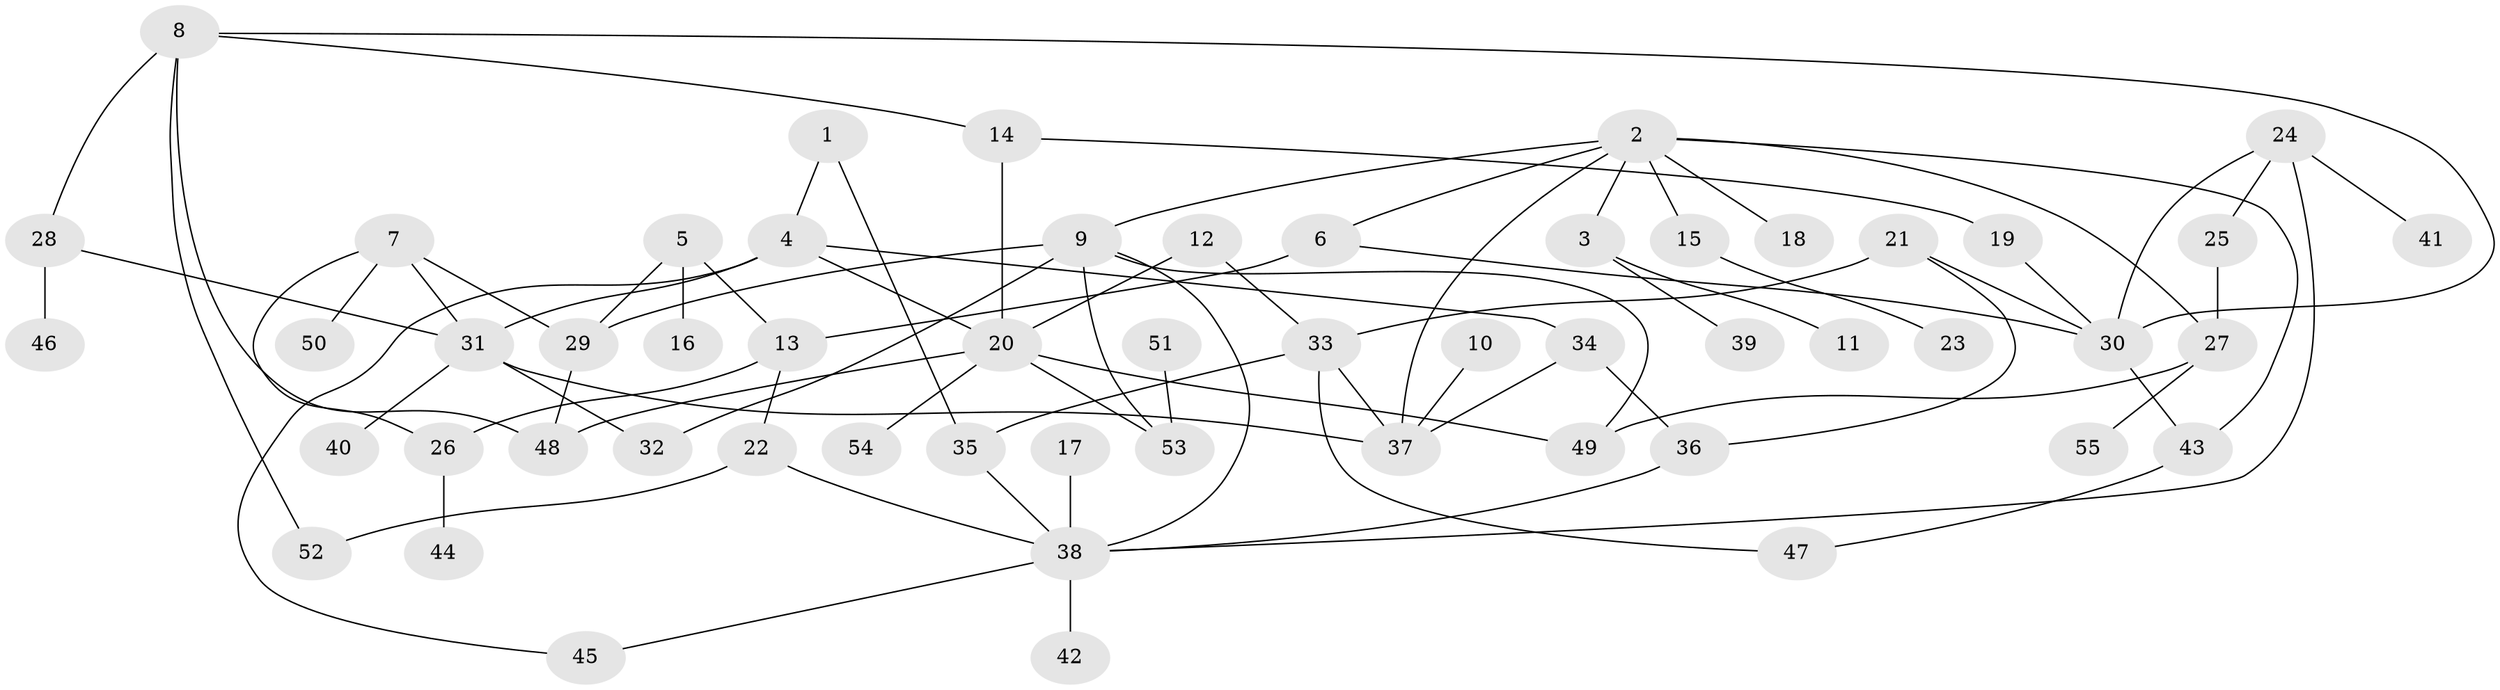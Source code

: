 // original degree distribution, {2: 0.2727272727272727, 9: 0.00909090909090909, 7: 0.01818181818181818, 4: 0.10909090909090909, 3: 0.24545454545454545, 5: 0.02727272727272727, 1: 0.3, 6: 0.01818181818181818}
// Generated by graph-tools (version 1.1) at 2025/25/03/09/25 03:25:31]
// undirected, 55 vertices, 80 edges
graph export_dot {
graph [start="1"]
  node [color=gray90,style=filled];
  1;
  2;
  3;
  4;
  5;
  6;
  7;
  8;
  9;
  10;
  11;
  12;
  13;
  14;
  15;
  16;
  17;
  18;
  19;
  20;
  21;
  22;
  23;
  24;
  25;
  26;
  27;
  28;
  29;
  30;
  31;
  32;
  33;
  34;
  35;
  36;
  37;
  38;
  39;
  40;
  41;
  42;
  43;
  44;
  45;
  46;
  47;
  48;
  49;
  50;
  51;
  52;
  53;
  54;
  55;
  1 -- 4 [weight=1.0];
  1 -- 35 [weight=1.0];
  2 -- 3 [weight=1.0];
  2 -- 6 [weight=1.0];
  2 -- 9 [weight=1.0];
  2 -- 15 [weight=1.0];
  2 -- 18 [weight=1.0];
  2 -- 27 [weight=1.0];
  2 -- 37 [weight=1.0];
  2 -- 43 [weight=1.0];
  3 -- 11 [weight=1.0];
  3 -- 39 [weight=1.0];
  4 -- 20 [weight=1.0];
  4 -- 31 [weight=1.0];
  4 -- 34 [weight=1.0];
  4 -- 45 [weight=1.0];
  5 -- 13 [weight=1.0];
  5 -- 16 [weight=1.0];
  5 -- 29 [weight=1.0];
  6 -- 13 [weight=1.0];
  6 -- 30 [weight=1.0];
  7 -- 26 [weight=1.0];
  7 -- 29 [weight=1.0];
  7 -- 31 [weight=1.0];
  7 -- 50 [weight=1.0];
  8 -- 14 [weight=1.0];
  8 -- 28 [weight=1.0];
  8 -- 30 [weight=1.0];
  8 -- 48 [weight=1.0];
  8 -- 52 [weight=1.0];
  9 -- 29 [weight=1.0];
  9 -- 32 [weight=2.0];
  9 -- 38 [weight=1.0];
  9 -- 49 [weight=1.0];
  9 -- 53 [weight=1.0];
  10 -- 37 [weight=1.0];
  12 -- 20 [weight=1.0];
  12 -- 33 [weight=1.0];
  13 -- 22 [weight=1.0];
  13 -- 26 [weight=1.0];
  14 -- 19 [weight=1.0];
  14 -- 20 [weight=1.0];
  15 -- 23 [weight=1.0];
  17 -- 38 [weight=1.0];
  19 -- 30 [weight=1.0];
  20 -- 48 [weight=1.0];
  20 -- 49 [weight=1.0];
  20 -- 53 [weight=1.0];
  20 -- 54 [weight=1.0];
  21 -- 30 [weight=1.0];
  21 -- 33 [weight=1.0];
  21 -- 36 [weight=1.0];
  22 -- 38 [weight=1.0];
  22 -- 52 [weight=1.0];
  24 -- 25 [weight=1.0];
  24 -- 30 [weight=1.0];
  24 -- 38 [weight=1.0];
  24 -- 41 [weight=1.0];
  25 -- 27 [weight=1.0];
  26 -- 44 [weight=1.0];
  27 -- 49 [weight=1.0];
  27 -- 55 [weight=1.0];
  28 -- 31 [weight=1.0];
  28 -- 46 [weight=1.0];
  29 -- 48 [weight=1.0];
  30 -- 43 [weight=1.0];
  31 -- 32 [weight=1.0];
  31 -- 37 [weight=1.0];
  31 -- 40 [weight=1.0];
  33 -- 35 [weight=1.0];
  33 -- 37 [weight=1.0];
  33 -- 47 [weight=1.0];
  34 -- 36 [weight=1.0];
  34 -- 37 [weight=1.0];
  35 -- 38 [weight=1.0];
  36 -- 38 [weight=1.0];
  38 -- 42 [weight=1.0];
  38 -- 45 [weight=1.0];
  43 -- 47 [weight=1.0];
  51 -- 53 [weight=1.0];
}

